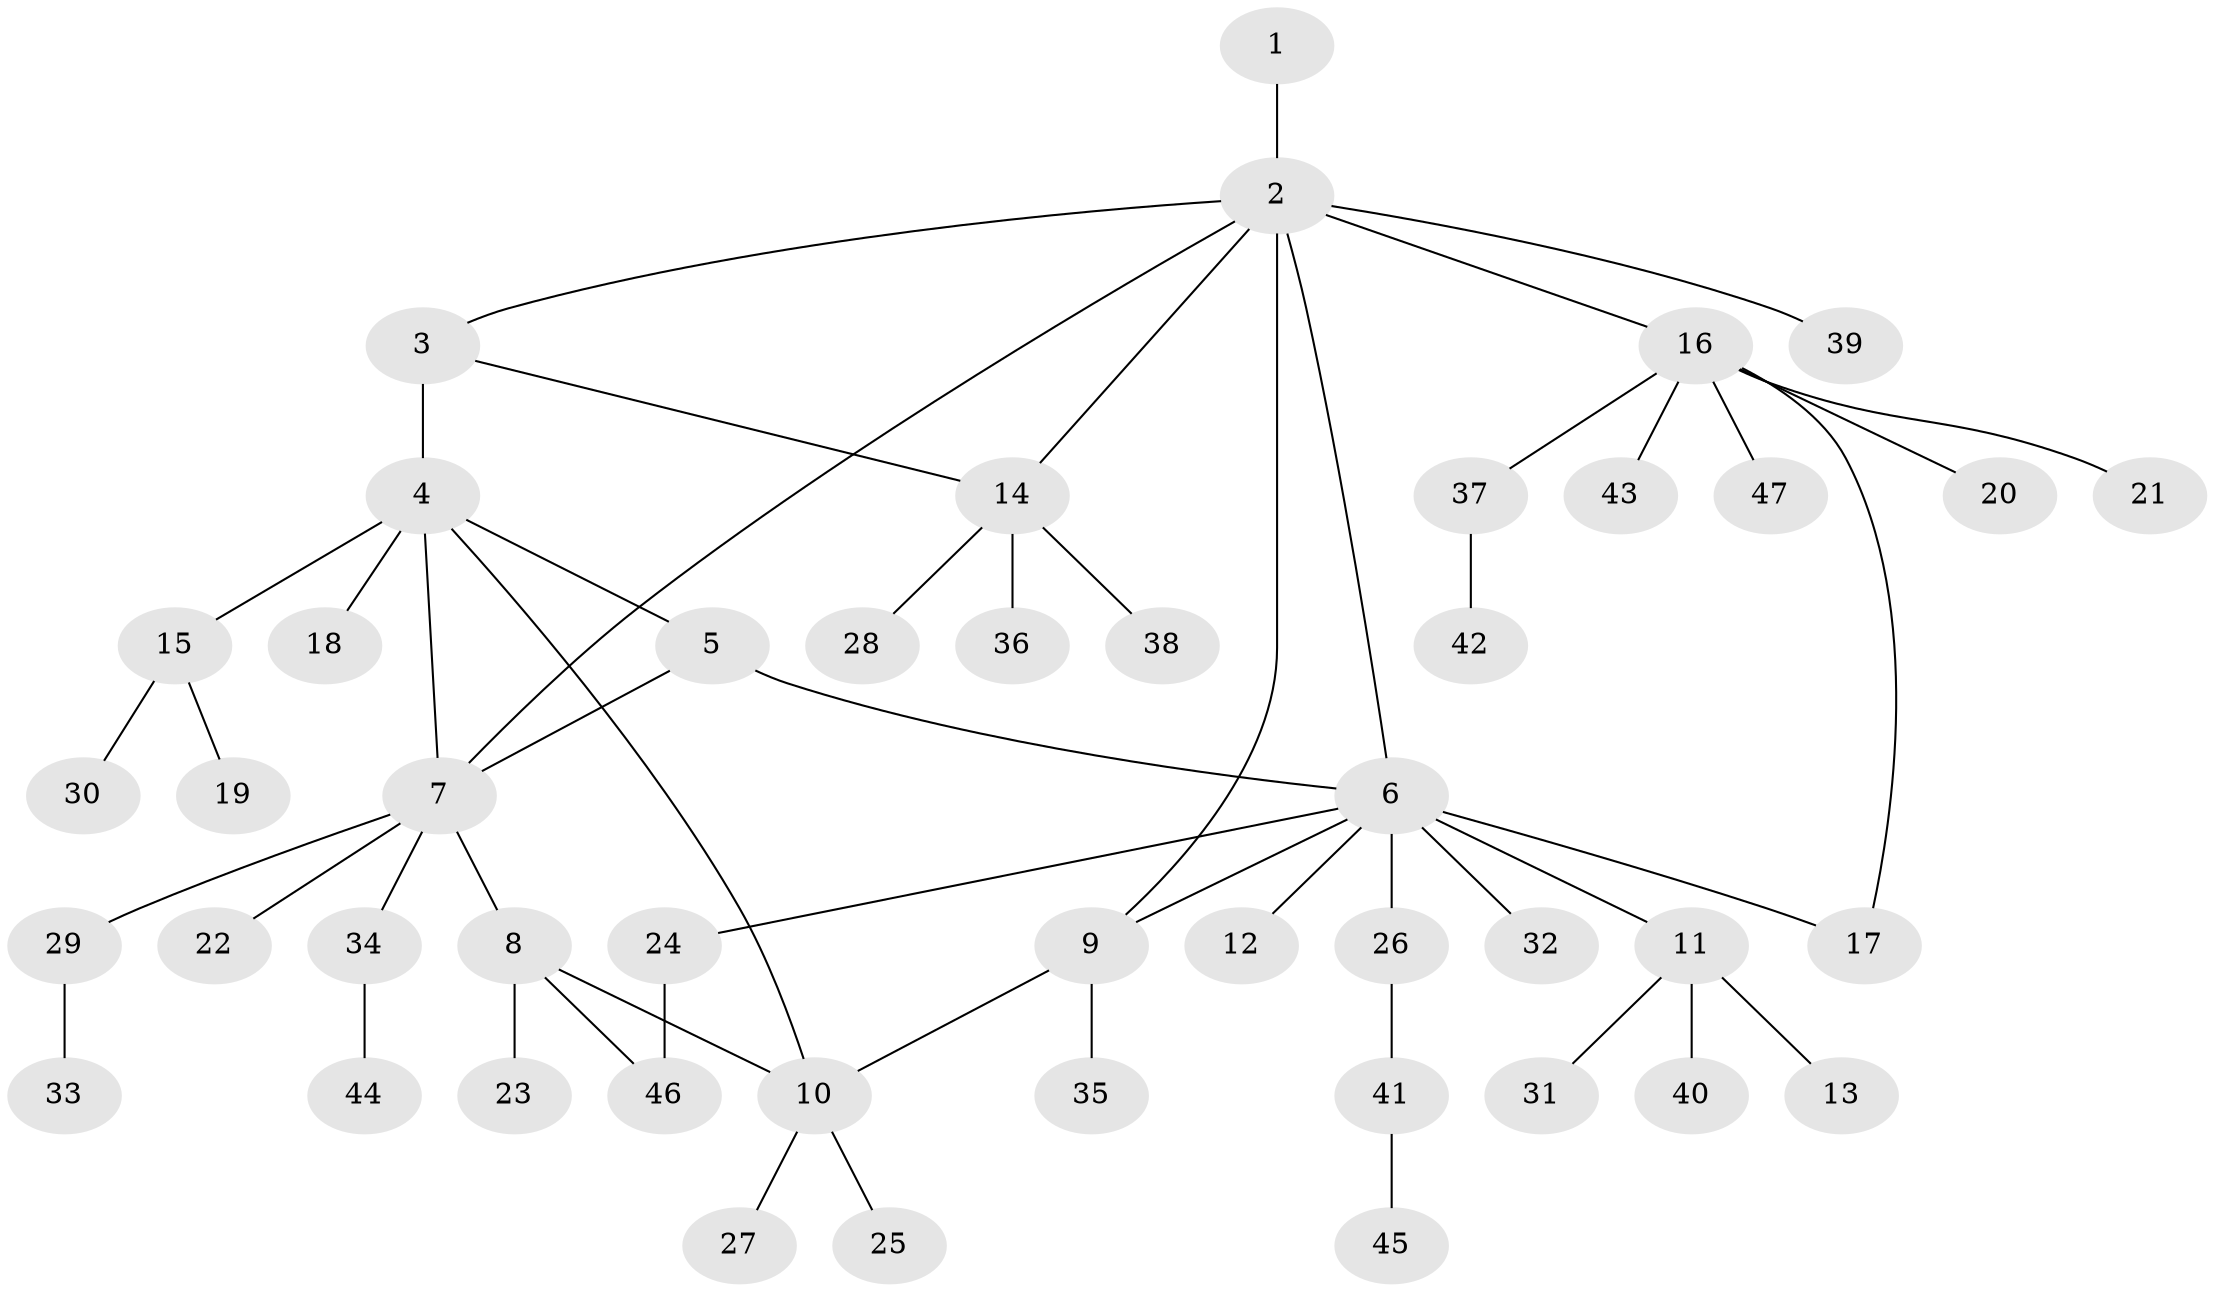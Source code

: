 // Generated by graph-tools (version 1.1) at 2025/02/03/09/25 03:02:50]
// undirected, 47 vertices, 55 edges
graph export_dot {
graph [start="1"]
  node [color=gray90,style=filled];
  1;
  2;
  3;
  4;
  5;
  6;
  7;
  8;
  9;
  10;
  11;
  12;
  13;
  14;
  15;
  16;
  17;
  18;
  19;
  20;
  21;
  22;
  23;
  24;
  25;
  26;
  27;
  28;
  29;
  30;
  31;
  32;
  33;
  34;
  35;
  36;
  37;
  38;
  39;
  40;
  41;
  42;
  43;
  44;
  45;
  46;
  47;
  1 -- 2;
  2 -- 3;
  2 -- 6;
  2 -- 7;
  2 -- 9;
  2 -- 14;
  2 -- 16;
  2 -- 39;
  3 -- 4;
  3 -- 14;
  4 -- 5;
  4 -- 7;
  4 -- 10;
  4 -- 15;
  4 -- 18;
  5 -- 6;
  5 -- 7;
  6 -- 9;
  6 -- 11;
  6 -- 12;
  6 -- 17;
  6 -- 24;
  6 -- 26;
  6 -- 32;
  7 -- 8;
  7 -- 22;
  7 -- 29;
  7 -- 34;
  8 -- 10;
  8 -- 23;
  8 -- 46;
  9 -- 10;
  9 -- 35;
  10 -- 25;
  10 -- 27;
  11 -- 13;
  11 -- 31;
  11 -- 40;
  14 -- 28;
  14 -- 36;
  14 -- 38;
  15 -- 19;
  15 -- 30;
  16 -- 17;
  16 -- 20;
  16 -- 21;
  16 -- 37;
  16 -- 43;
  16 -- 47;
  24 -- 46;
  26 -- 41;
  29 -- 33;
  34 -- 44;
  37 -- 42;
  41 -- 45;
}
